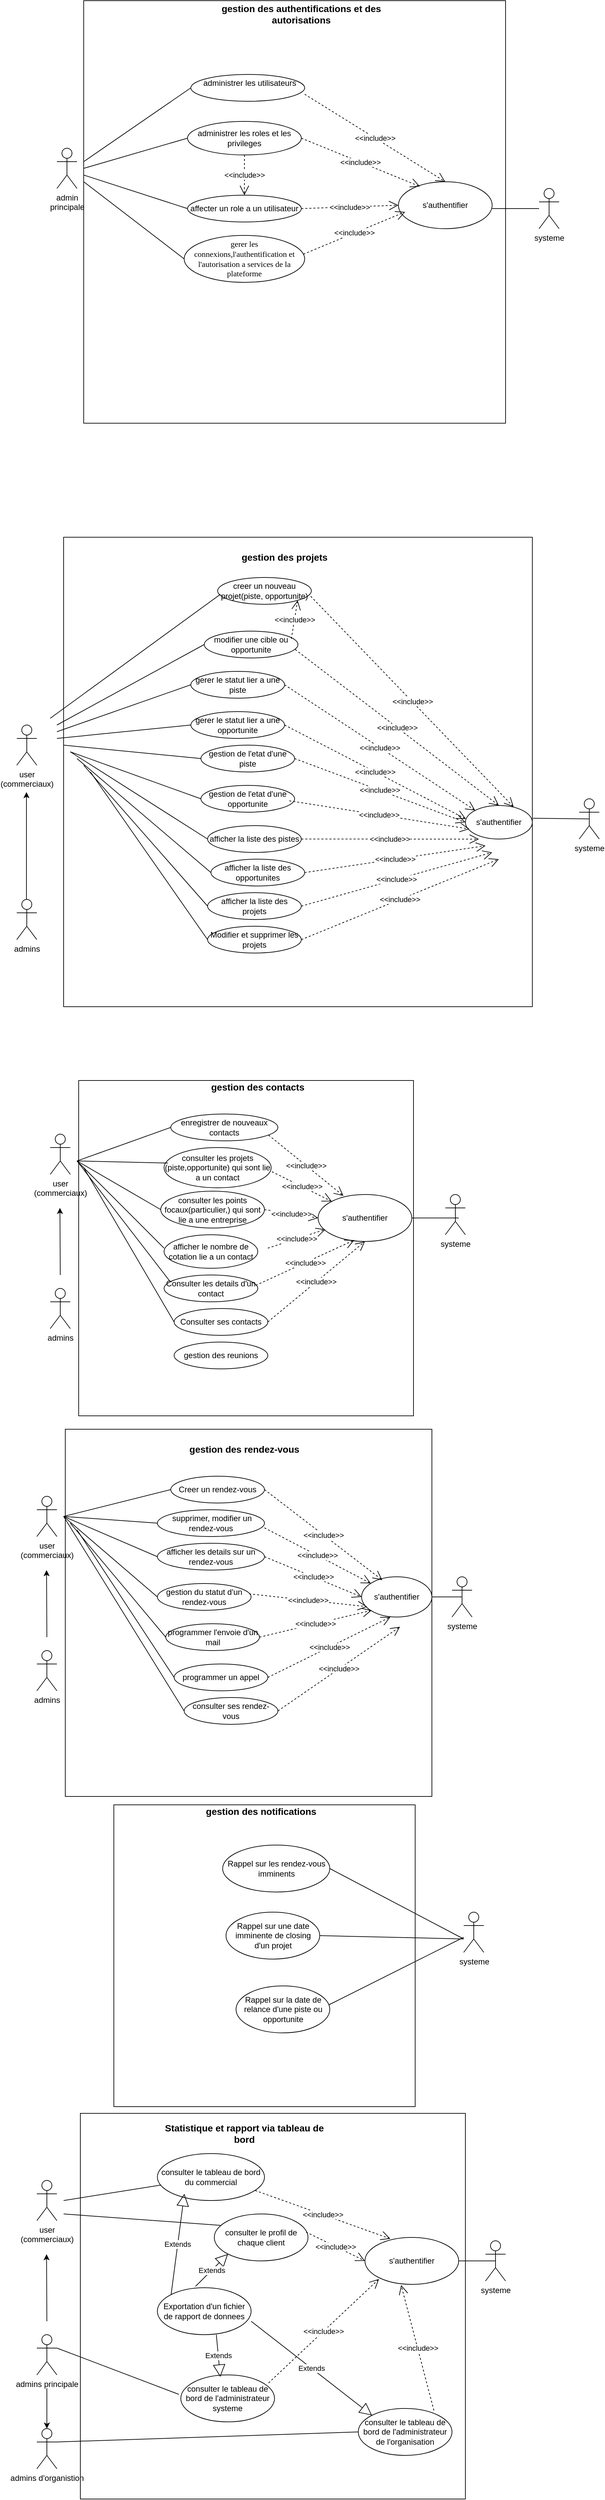 <mxfile version="24.0.5" type="github">
  <diagram name="Page-1" id="YedJf_uwcZubBDAMZVYi">
    <mxGraphModel dx="1050" dy="-534" grid="1" gridSize="10" guides="1" tooltips="1" connect="1" arrows="1" fold="1" page="1" pageScale="1" pageWidth="850" pageHeight="1100" math="0" shadow="0">
      <root>
        <mxCell id="0" />
        <mxCell id="1" parent="0" />
        <mxCell id="aS9QhIr4S9a6gYHnRsQU-71" value="systeme" style="shape=umlActor;verticalLabelPosition=bottom;verticalAlign=top;html=1;" parent="1" vertex="1">
          <mxGeometry x="820" y="1490" width="30" height="60" as="geometry" />
        </mxCell>
        <mxCell id="aS9QhIr4S9a6gYHnRsQU-136" value="" style="whiteSpace=wrap;html=1;aspect=fixed;" parent="1" vertex="1">
          <mxGeometry x="140" y="1210" width="630" height="630" as="geometry" />
        </mxCell>
        <mxCell id="aS9QhIr4S9a6gYHnRsQU-137" value="&lt;b&gt;&lt;font style=&quot;font-size: 14px;&quot;&gt;gestion des authentifications et des autorisations&lt;br&gt;&lt;/font&gt;&lt;/b&gt;" style="text;html=1;align=center;verticalAlign=middle;whiteSpace=wrap;rounded=0;" parent="1" vertex="1">
          <mxGeometry x="340" y="1210" width="250" height="40" as="geometry" />
        </mxCell>
        <mxCell id="aS9QhIr4S9a6gYHnRsQU-138" value="&lt;div&gt;admin &lt;br&gt;&lt;/div&gt;&lt;div&gt;principale&lt;br&gt;&lt;/div&gt;" style="shape=umlActor;verticalLabelPosition=bottom;verticalAlign=top;html=1;outlineConnect=0;" parent="1" vertex="1">
          <mxGeometry x="100" y="1430" width="30" height="60" as="geometry" />
        </mxCell>
        <mxCell id="aS9QhIr4S9a6gYHnRsQU-143" value="&lt;br&gt;&lt;br&gt;&lt;br&gt;&lt;br&gt;&lt;p style=&quot;margin-top:0cm;margin-right:0cm;margin-bottom:0cm;&lt;br/&gt;margin-left:36.0pt;text-align:justify;text-indent:-18.0pt;mso-list:l0 level1 lfo1;&lt;br/&gt;tab-stops:0cm&quot; class=&quot;MsoNormal&quot;&gt;&amp;nbsp;&amp;nbsp;&amp;nbsp;&amp;nbsp;&amp;nbsp;&amp;nbsp;&amp;nbsp;&amp;nbsp; administrer les utilisateurs&lt;br&gt;&lt;/p&gt;&lt;br&gt;&lt;br&gt;&lt;br&gt;&lt;br&gt;&lt;div&gt;&lt;br&gt;&lt;/div&gt;" style="ellipse;whiteSpace=wrap;html=1;" parent="1" vertex="1">
          <mxGeometry x="300" y="1320" width="170" height="40" as="geometry" />
        </mxCell>
        <mxCell id="aS9QhIr4S9a6gYHnRsQU-144" value="administrer les roles et les privileges" style="ellipse;whiteSpace=wrap;html=1;" parent="1" vertex="1">
          <mxGeometry x="295" y="1390" width="170" height="50" as="geometry" />
        </mxCell>
        <mxCell id="aS9QhIr4S9a6gYHnRsQU-145" value="affecter un role a un utilisateur" style="ellipse;whiteSpace=wrap;html=1;" parent="1" vertex="1">
          <mxGeometry x="295" y="1500" width="170" height="40" as="geometry" />
        </mxCell>
        <mxCell id="aS9QhIr4S9a6gYHnRsQU-146" value="&lt;font style=&quot;font-size: 12px;&quot;&gt;&lt;span style=&quot;line-height: 115%; font-family: &amp;quot;Times New Roman&amp;quot;, serif;&quot; lang=&quot;FR&quot;&gt;gerer les connexions,l&#39;authentification et l&#39;autorisation a services de la plateforme&lt;br&gt;&lt;/span&gt;&lt;/font&gt;" style="ellipse;whiteSpace=wrap;html=1;" parent="1" vertex="1">
          <mxGeometry x="290" y="1560" width="180" height="70" as="geometry" />
        </mxCell>
        <mxCell id="aS9QhIr4S9a6gYHnRsQU-147" value="s&#39;authentifier" style="ellipse;whiteSpace=wrap;html=1;" parent="1" vertex="1">
          <mxGeometry x="610" y="1480" width="140" height="70" as="geometry" />
        </mxCell>
        <mxCell id="aS9QhIr4S9a6gYHnRsQU-148" value="&amp;lt;&amp;lt;include&amp;gt;&amp;gt;" style="endArrow=open;endSize=12;dashed=1;html=1;rounded=0;entryX=0.5;entryY=0;entryDx=0;entryDy=0;" parent="1" target="aS9QhIr4S9a6gYHnRsQU-147" edge="1">
          <mxGeometry width="160" relative="1" as="geometry">
            <mxPoint x="470" y="1349.5" as="sourcePoint" />
            <mxPoint x="630" y="1349.5" as="targetPoint" />
          </mxGeometry>
        </mxCell>
        <mxCell id="aS9QhIr4S9a6gYHnRsQU-149" value="&amp;lt;&amp;lt;include&amp;gt;&amp;gt;" style="endArrow=open;endSize=12;dashed=1;html=1;rounded=0;entryX=0.229;entryY=0.1;entryDx=0;entryDy=0;exitX=1;exitY=0.5;exitDx=0;exitDy=0;entryPerimeter=0;" parent="1" source="aS9QhIr4S9a6gYHnRsQU-144" target="aS9QhIr4S9a6gYHnRsQU-147" edge="1">
          <mxGeometry width="160" relative="1" as="geometry">
            <mxPoint x="480" y="1359.5" as="sourcePoint" />
            <mxPoint x="690" y="1490" as="targetPoint" />
          </mxGeometry>
        </mxCell>
        <mxCell id="aS9QhIr4S9a6gYHnRsQU-150" value="&amp;lt;&amp;lt;include&amp;gt;&amp;gt;" style="endArrow=open;endSize=12;dashed=1;html=1;rounded=0;entryX=0;entryY=0.5;entryDx=0;entryDy=0;exitX=1;exitY=0.5;exitDx=0;exitDy=0;" parent="1" source="aS9QhIr4S9a6gYHnRsQU-145" target="aS9QhIr4S9a6gYHnRsQU-147" edge="1">
          <mxGeometry width="160" relative="1" as="geometry">
            <mxPoint x="475" y="1455" as="sourcePoint" />
            <mxPoint x="652" y="1497" as="targetPoint" />
          </mxGeometry>
        </mxCell>
        <mxCell id="aS9QhIr4S9a6gYHnRsQU-151" value="&amp;lt;&amp;lt;include&amp;gt;&amp;gt;" style="endArrow=open;endSize=12;dashed=1;html=1;rounded=0;entryX=0;entryY=0.5;entryDx=0;entryDy=0;exitX=0.989;exitY=0.4;exitDx=0;exitDy=0;exitPerimeter=0;" parent="1" source="aS9QhIr4S9a6gYHnRsQU-146" edge="1">
          <mxGeometry width="160" relative="1" as="geometry">
            <mxPoint x="480" y="1570" as="sourcePoint" />
            <mxPoint x="620" y="1525" as="targetPoint" />
          </mxGeometry>
        </mxCell>
        <mxCell id="aS9QhIr4S9a6gYHnRsQU-154" value="" style="endArrow=none;html=1;rounded=0;" parent="1" edge="1">
          <mxGeometry width="50" height="50" relative="1" as="geometry">
            <mxPoint x="750" y="1520" as="sourcePoint" />
            <mxPoint x="820" y="1520" as="targetPoint" />
          </mxGeometry>
        </mxCell>
        <mxCell id="aS9QhIr4S9a6gYHnRsQU-155" value="" style="endArrow=none;html=1;rounded=0;entryX=0;entryY=0.5;entryDx=0;entryDy=0;" parent="1" target="aS9QhIr4S9a6gYHnRsQU-143" edge="1">
          <mxGeometry width="50" height="50" relative="1" as="geometry">
            <mxPoint x="140" y="1450" as="sourcePoint" />
            <mxPoint x="300" y="1350" as="targetPoint" />
          </mxGeometry>
        </mxCell>
        <mxCell id="aS9QhIr4S9a6gYHnRsQU-156" value="" style="endArrow=none;html=1;rounded=0;entryX=0;entryY=0.5;entryDx=0;entryDy=0;" parent="1" target="aS9QhIr4S9a6gYHnRsQU-144" edge="1">
          <mxGeometry width="50" height="50" relative="1" as="geometry">
            <mxPoint x="140" y="1460" as="sourcePoint" />
            <mxPoint x="310" y="1360" as="targetPoint" />
          </mxGeometry>
        </mxCell>
        <mxCell id="aS9QhIr4S9a6gYHnRsQU-157" value="" style="endArrow=none;html=1;rounded=0;entryX=0;entryY=0.5;entryDx=0;entryDy=0;" parent="1" target="aS9QhIr4S9a6gYHnRsQU-146" edge="1">
          <mxGeometry width="50" height="50" relative="1" as="geometry">
            <mxPoint x="140" y="1480" as="sourcePoint" />
            <mxPoint x="305" y="1455" as="targetPoint" />
          </mxGeometry>
        </mxCell>
        <mxCell id="aS9QhIr4S9a6gYHnRsQU-158" value="" style="endArrow=none;html=1;rounded=0;entryX=0;entryY=0.5;entryDx=0;entryDy=0;" parent="1" target="aS9QhIr4S9a6gYHnRsQU-145" edge="1">
          <mxGeometry width="50" height="50" relative="1" as="geometry">
            <mxPoint x="140" y="1470" as="sourcePoint" />
            <mxPoint x="315" y="1465" as="targetPoint" />
          </mxGeometry>
        </mxCell>
        <mxCell id="aS9QhIr4S9a6gYHnRsQU-159" value="&amp;lt;&amp;lt;include&amp;gt;&amp;gt;" style="endArrow=open;endSize=12;dashed=1;html=1;rounded=0;entryX=0.5;entryY=0;entryDx=0;entryDy=0;exitX=0.5;exitY=1;exitDx=0;exitDy=0;" parent="1" source="aS9QhIr4S9a6gYHnRsQU-144" target="aS9QhIr4S9a6gYHnRsQU-145" edge="1">
          <mxGeometry width="160" relative="1" as="geometry">
            <mxPoint x="475" y="1570" as="sourcePoint" />
            <mxPoint x="620" y="1525" as="targetPoint" />
          </mxGeometry>
        </mxCell>
        <mxCell id="aS9QhIr4S9a6gYHnRsQU-160" value="" style="whiteSpace=wrap;html=1;aspect=fixed;" parent="1" vertex="1">
          <mxGeometry x="110" y="2010" width="700" height="700" as="geometry" />
        </mxCell>
        <mxCell id="aS9QhIr4S9a6gYHnRsQU-161" value="&lt;b&gt;&lt;font style=&quot;font-size: 14px;&quot;&gt;gestion des projets&lt;br&gt;&lt;/font&gt;&lt;/b&gt;" style="text;html=1;align=center;verticalAlign=middle;whiteSpace=wrap;rounded=0;" parent="1" vertex="1">
          <mxGeometry x="315" y="2020" width="250" height="40" as="geometry" />
        </mxCell>
        <mxCell id="aS9QhIr4S9a6gYHnRsQU-176" value="creer un nouveau projet(piste, opportunite) " style="ellipse;whiteSpace=wrap;html=1;" parent="1" vertex="1">
          <mxGeometry x="340" y="2070" width="140" height="40" as="geometry" />
        </mxCell>
        <mxCell id="aS9QhIr4S9a6gYHnRsQU-177" value="modifier une cible ou opportunite" style="ellipse;whiteSpace=wrap;html=1;" parent="1" vertex="1">
          <mxGeometry x="320" y="2150" width="140" height="40" as="geometry" />
        </mxCell>
        <mxCell id="aS9QhIr4S9a6gYHnRsQU-178" value="gerer le statut lier a une piste" style="ellipse;whiteSpace=wrap;html=1;" parent="1" vertex="1">
          <mxGeometry x="300" y="2210" width="140" height="40" as="geometry" />
        </mxCell>
        <mxCell id="aS9QhIr4S9a6gYHnRsQU-184" value="s&#39;authentifier" style="ellipse;whiteSpace=wrap;html=1;" parent="1" vertex="1">
          <mxGeometry x="710" y="2410" width="100" height="50" as="geometry" />
        </mxCell>
        <mxCell id="aS9QhIr4S9a6gYHnRsQU-190" value="&amp;lt;&amp;lt;include&amp;gt;&amp;gt;" style="endArrow=open;endSize=12;dashed=1;html=1;rounded=0;entryX=0.007;entryY=0.4;entryDx=0;entryDy=0;exitX=1;exitY=0.5;exitDx=0;exitDy=0;entryPerimeter=0;" parent="1" source="yL7kgjwQmhdQYdYeQuJn-1" target="aS9QhIr4S9a6gYHnRsQU-184" edge="1">
          <mxGeometry width="160" relative="1" as="geometry">
            <mxPoint x="460.98" y="2385.99" as="sourcePoint" />
            <mxPoint x="760" y="2495" as="targetPoint" />
          </mxGeometry>
        </mxCell>
        <mxCell id="aS9QhIr4S9a6gYHnRsQU-191" value="&amp;lt;&amp;lt;include&amp;gt;&amp;gt;" style="endArrow=open;endSize=12;dashed=1;html=1;rounded=0;entryX=0;entryY=0;entryDx=0;entryDy=0;exitX=1;exitY=0.5;exitDx=0;exitDy=0;" parent="1" source="aS9QhIr4S9a6gYHnRsQU-178" target="aS9QhIr4S9a6gYHnRsQU-184" edge="1">
          <mxGeometry width="160" relative="1" as="geometry">
            <mxPoint x="610" y="2580" as="sourcePoint" />
            <mxPoint x="770" y="2505" as="targetPoint" />
          </mxGeometry>
        </mxCell>
        <mxCell id="aS9QhIr4S9a6gYHnRsQU-192" value="&amp;lt;&amp;lt;include&amp;gt;&amp;gt;" style="endArrow=open;endSize=12;dashed=1;html=1;rounded=0;entryX=0.5;entryY=0;entryDx=0;entryDy=0;exitX=0.971;exitY=0.686;exitDx=0;exitDy=0;exitPerimeter=0;" parent="1" source="aS9QhIr4S9a6gYHnRsQU-177" target="aS9QhIr4S9a6gYHnRsQU-184" edge="1">
          <mxGeometry width="160" relative="1" as="geometry">
            <mxPoint x="620" y="2590" as="sourcePoint" />
            <mxPoint x="780" y="2515" as="targetPoint" />
          </mxGeometry>
        </mxCell>
        <mxCell id="aS9QhIr4S9a6gYHnRsQU-193" value="&amp;lt;&amp;lt;include&amp;gt;&amp;gt;" style="endArrow=open;endSize=12;dashed=1;html=1;rounded=0;entryX=0.721;entryY=0.043;entryDx=0;entryDy=0;exitX=0.993;exitY=0.7;exitDx=0;exitDy=0;exitPerimeter=0;entryPerimeter=0;" parent="1" source="aS9QhIr4S9a6gYHnRsQU-176" target="aS9QhIr4S9a6gYHnRsQU-184" edge="1">
          <mxGeometry width="160" relative="1" as="geometry">
            <mxPoint x="630" y="2600" as="sourcePoint" />
            <mxPoint x="790" y="2525" as="targetPoint" />
          </mxGeometry>
        </mxCell>
        <mxCell id="aS9QhIr4S9a6gYHnRsQU-195" value="systeme" style="shape=umlActor;verticalLabelPosition=bottom;verticalAlign=top;html=1;" parent="1" vertex="1">
          <mxGeometry x="880" y="2400" width="30" height="60" as="geometry" />
        </mxCell>
        <mxCell id="aS9QhIr4S9a6gYHnRsQU-196" value="" style="endArrow=none;html=1;rounded=0;entryX=0.5;entryY=0.5;entryDx=0;entryDy=0;entryPerimeter=0;exitX=1.01;exitY=0.38;exitDx=0;exitDy=0;exitPerimeter=0;" parent="1" source="aS9QhIr4S9a6gYHnRsQU-184" target="aS9QhIr4S9a6gYHnRsQU-195" edge="1">
          <mxGeometry width="50" height="50" relative="1" as="geometry">
            <mxPoint x="850" y="2450" as="sourcePoint" />
            <mxPoint x="900" y="2400" as="targetPoint" />
          </mxGeometry>
        </mxCell>
        <mxCell id="aS9QhIr4S9a6gYHnRsQU-201" value="&lt;div&gt;user&lt;/div&gt;&lt;div&gt;(commerciaux)&lt;/div&gt;" style="shape=umlActor;verticalLabelPosition=bottom;verticalAlign=top;html=1;outlineConnect=0;" parent="1" vertex="1">
          <mxGeometry x="40" y="2290" width="30" height="60" as="geometry" />
        </mxCell>
        <mxCell id="aS9QhIr4S9a6gYHnRsQU-202" value="&lt;div&gt;admins&lt;br&gt;&lt;/div&gt;" style="shape=umlActor;verticalLabelPosition=bottom;verticalAlign=top;html=1;outlineConnect=0;" parent="1" vertex="1">
          <mxGeometry x="40" y="2550" width="30" height="60" as="geometry" />
        </mxCell>
        <mxCell id="aS9QhIr4S9a6gYHnRsQU-203" value="" style="endArrow=classic;html=1;rounded=0;" parent="1" edge="1">
          <mxGeometry width="50" height="50" relative="1" as="geometry">
            <mxPoint x="54.5" y="2550" as="sourcePoint" />
            <mxPoint x="54.5" y="2390" as="targetPoint" />
          </mxGeometry>
        </mxCell>
        <mxCell id="aS9QhIr4S9a6gYHnRsQU-204" value="" style="endArrow=none;html=1;rounded=0;entryX=0.029;entryY=0.629;entryDx=0;entryDy=0;entryPerimeter=0;" parent="1" target="aS9QhIr4S9a6gYHnRsQU-176" edge="1">
          <mxGeometry width="50" height="50" relative="1" as="geometry">
            <mxPoint x="90" y="2280" as="sourcePoint" />
            <mxPoint x="140" y="2230" as="targetPoint" />
          </mxGeometry>
        </mxCell>
        <mxCell id="aS9QhIr4S9a6gYHnRsQU-205" value="" style="endArrow=none;html=1;rounded=0;entryX=0;entryY=0.5;entryDx=0;entryDy=0;" parent="1" target="aS9QhIr4S9a6gYHnRsQU-177" edge="1">
          <mxGeometry width="50" height="50" relative="1" as="geometry">
            <mxPoint x="100" y="2290" as="sourcePoint" />
            <mxPoint x="354" y="2134" as="targetPoint" />
          </mxGeometry>
        </mxCell>
        <mxCell id="aS9QhIr4S9a6gYHnRsQU-206" value="" style="endArrow=none;html=1;rounded=0;entryX=0;entryY=0.5;entryDx=0;entryDy=0;" parent="1" target="aS9QhIr4S9a6gYHnRsQU-178" edge="1">
          <mxGeometry width="50" height="50" relative="1" as="geometry">
            <mxPoint x="100" y="2300" as="sourcePoint" />
            <mxPoint x="330" y="2205" as="targetPoint" />
          </mxGeometry>
        </mxCell>
        <mxCell id="aS9QhIr4S9a6gYHnRsQU-207" value="" style="endArrow=none;html=1;rounded=0;entryX=0;entryY=0.5;entryDx=0;entryDy=0;" parent="1" target="yL7kgjwQmhdQYdYeQuJn-1" edge="1">
          <mxGeometry width="50" height="50" relative="1" as="geometry">
            <mxPoint x="100" y="2310" as="sourcePoint" />
            <mxPoint x="320" y="2375" as="targetPoint" />
          </mxGeometry>
        </mxCell>
        <mxCell id="aS9QhIr4S9a6gYHnRsQU-213" value="" style="whiteSpace=wrap;html=1;aspect=fixed;" parent="1" vertex="1">
          <mxGeometry x="132.5" y="2820" width="500" height="500" as="geometry" />
        </mxCell>
        <mxCell id="aS9QhIr4S9a6gYHnRsQU-214" value="enregistrer de nouveaux contacts" style="ellipse;whiteSpace=wrap;html=1;" parent="1" vertex="1">
          <mxGeometry x="270" y="2870" width="160" height="40" as="geometry" />
        </mxCell>
        <mxCell id="aS9QhIr4S9a6gYHnRsQU-215" value="consulter les projets (piste,opportunite) qui sont lie a un contact" style="ellipse;whiteSpace=wrap;html=1;" parent="1" vertex="1">
          <mxGeometry x="260" y="2920" width="160" height="60" as="geometry" />
        </mxCell>
        <mxCell id="aS9QhIr4S9a6gYHnRsQU-216" value="Consulter les details d&#39;un contact" style="ellipse;whiteSpace=wrap;html=1;" parent="1" vertex="1">
          <mxGeometry x="260" y="3110" width="140" height="40" as="geometry" />
        </mxCell>
        <mxCell id="aS9QhIr4S9a6gYHnRsQU-217" value="&lt;div&gt;user&lt;/div&gt;&lt;div&gt;(commerciaux)&lt;/div&gt;" style="shape=umlActor;verticalLabelPosition=bottom;verticalAlign=top;html=1;outlineConnect=0;" parent="1" vertex="1">
          <mxGeometry x="90" y="2900" width="30" height="60" as="geometry" />
        </mxCell>
        <mxCell id="aS9QhIr4S9a6gYHnRsQU-218" value="&lt;div&gt;admins&lt;br&gt;&lt;/div&gt;" style="shape=umlActor;verticalLabelPosition=bottom;verticalAlign=top;html=1;outlineConnect=0;" parent="1" vertex="1">
          <mxGeometry x="90" y="3130" width="30" height="60" as="geometry" />
        </mxCell>
        <mxCell id="aS9QhIr4S9a6gYHnRsQU-219" value="" style="endArrow=classic;html=1;rounded=0;" parent="1" edge="1">
          <mxGeometry width="50" height="50" relative="1" as="geometry">
            <mxPoint x="105" y="3110" as="sourcePoint" />
            <mxPoint x="104.5" y="3010" as="targetPoint" />
          </mxGeometry>
        </mxCell>
        <mxCell id="aS9QhIr4S9a6gYHnRsQU-220" value="" style="endArrow=none;html=1;rounded=0;entryX=0;entryY=0.5;entryDx=0;entryDy=0;" parent="1" target="aS9QhIr4S9a6gYHnRsQU-214" edge="1">
          <mxGeometry width="50" height="50" relative="1" as="geometry">
            <mxPoint x="130" y="2940" as="sourcePoint" />
            <mxPoint x="180" y="2880" as="targetPoint" />
          </mxGeometry>
        </mxCell>
        <mxCell id="aS9QhIr4S9a6gYHnRsQU-221" value="" style="endArrow=none;html=1;rounded=0;entryX=0.036;entryY=0.386;entryDx=0;entryDy=0;entryPerimeter=0;" parent="1" target="aS9QhIr4S9a6gYHnRsQU-215" edge="1">
          <mxGeometry width="50" height="50" relative="1" as="geometry">
            <mxPoint x="130" y="2940" as="sourcePoint" />
            <mxPoint x="283" y="2924" as="targetPoint" />
          </mxGeometry>
        </mxCell>
        <mxCell id="aS9QhIr4S9a6gYHnRsQU-222" value="" style="endArrow=none;html=1;rounded=0;entryX=0.064;entryY=0.243;entryDx=0;entryDy=0;entryPerimeter=0;" parent="1" target="aS9QhIr4S9a6gYHnRsQU-216" edge="1">
          <mxGeometry width="50" height="50" relative="1" as="geometry">
            <mxPoint x="130" y="2940" as="sourcePoint" />
            <mxPoint x="295" y="3027" as="targetPoint" />
          </mxGeometry>
        </mxCell>
        <mxCell id="aS9QhIr4S9a6gYHnRsQU-223" value="s&#39;authentifier" style="ellipse;whiteSpace=wrap;html=1;" parent="1" vertex="1">
          <mxGeometry x="490" y="2990" width="140" height="70" as="geometry" />
        </mxCell>
        <mxCell id="aS9QhIr4S9a6gYHnRsQU-224" value="systeme" style="shape=umlActor;verticalLabelPosition=bottom;verticalAlign=top;html=1;" parent="1" vertex="1">
          <mxGeometry x="680" y="2990" width="30" height="60" as="geometry" />
        </mxCell>
        <mxCell id="aS9QhIr4S9a6gYHnRsQU-225" value="&amp;lt;&amp;lt;include&amp;gt;&amp;gt;" style="endArrow=open;endSize=12;dashed=1;html=1;rounded=0;exitX=0.913;exitY=0.786;exitDx=0;exitDy=0;exitPerimeter=0;entryX=0.271;entryY=0.029;entryDx=0;entryDy=0;entryPerimeter=0;" parent="1" source="aS9QhIr4S9a6gYHnRsQU-214" target="aS9QhIr4S9a6gYHnRsQU-223" edge="1">
          <mxGeometry width="160" relative="1" as="geometry">
            <mxPoint x="370" y="3000" as="sourcePoint" />
            <mxPoint x="520" y="2990" as="targetPoint" />
          </mxGeometry>
        </mxCell>
        <mxCell id="aS9QhIr4S9a6gYHnRsQU-226" value="&amp;lt;&amp;lt;include&amp;gt;&amp;gt;" style="endArrow=open;endSize=12;dashed=1;html=1;rounded=0;exitX=1.007;exitY=0.6;exitDx=0;exitDy=0;exitPerimeter=0;" parent="1" source="aS9QhIr4S9a6gYHnRsQU-215" target="aS9QhIr4S9a6gYHnRsQU-223" edge="1">
          <mxGeometry width="160" relative="1" as="geometry">
            <mxPoint x="426" y="2935" as="sourcePoint" />
            <mxPoint x="530" y="3000" as="targetPoint" />
          </mxGeometry>
        </mxCell>
        <mxCell id="aS9QhIr4S9a6gYHnRsQU-227" value="&amp;lt;&amp;lt;include&amp;gt;&amp;gt;" style="endArrow=open;endSize=12;dashed=1;html=1;rounded=0;exitX=0.979;exitY=0.386;exitDx=0;exitDy=0;exitPerimeter=0;entryX=0.386;entryY=0.971;entryDx=0;entryDy=0;entryPerimeter=0;" parent="1" source="aS9QhIr4S9a6gYHnRsQU-216" target="aS9QhIr4S9a6gYHnRsQU-223" edge="1">
          <mxGeometry width="160" relative="1" as="geometry">
            <mxPoint x="411" y="3022" as="sourcePoint" />
            <mxPoint x="475" y="3035" as="targetPoint" />
          </mxGeometry>
        </mxCell>
        <mxCell id="aS9QhIr4S9a6gYHnRsQU-228" value="" style="endArrow=none;html=1;rounded=0;exitX=1;exitY=0.5;exitDx=0;exitDy=0;" parent="1" source="aS9QhIr4S9a6gYHnRsQU-223" edge="1">
          <mxGeometry width="50" height="50" relative="1" as="geometry">
            <mxPoint x="630" y="3030" as="sourcePoint" />
            <mxPoint x="700" y="3025" as="targetPoint" />
          </mxGeometry>
        </mxCell>
        <mxCell id="aS9QhIr4S9a6gYHnRsQU-230" value="" style="whiteSpace=wrap;html=1;aspect=fixed;" parent="1" vertex="1">
          <mxGeometry x="185" y="3900" width="450" height="450" as="geometry" />
        </mxCell>
        <mxCell id="aS9QhIr4S9a6gYHnRsQU-231" value="Rappel sur les rendez-vous imminents" style="ellipse;whiteSpace=wrap;html=1;" parent="1" vertex="1">
          <mxGeometry x="347.5" y="3960" width="160" height="70" as="geometry" />
        </mxCell>
        <mxCell id="aS9QhIr4S9a6gYHnRsQU-232" value="Rappel sur une date imminente de closing d&#39;un projet" style="ellipse;whiteSpace=wrap;html=1;" parent="1" vertex="1">
          <mxGeometry x="352.5" y="4060" width="140" height="70" as="geometry" />
        </mxCell>
        <mxCell id="aS9QhIr4S9a6gYHnRsQU-233" value="Rappel sur la date de relance d&#39;une piste ou opportunite" style="ellipse;whiteSpace=wrap;html=1;" parent="1" vertex="1">
          <mxGeometry x="367.5" y="4170" width="140" height="70" as="geometry" />
        </mxCell>
        <mxCell id="aS9QhIr4S9a6gYHnRsQU-241" value="systeme" style="shape=umlActor;verticalLabelPosition=bottom;verticalAlign=top;html=1;" parent="1" vertex="1">
          <mxGeometry x="707.5" y="4060" width="30" height="60" as="geometry" />
        </mxCell>
        <mxCell id="aS9QhIr4S9a6gYHnRsQU-246" value="&lt;b&gt;&lt;font style=&quot;font-size: 14px;&quot;&gt;gestion des contacts&lt;br&gt;&lt;/font&gt;&lt;/b&gt;" style="text;html=1;align=center;verticalAlign=middle;whiteSpace=wrap;rounded=0;" parent="1" vertex="1">
          <mxGeometry x="275" y="2810" width="250" height="40" as="geometry" />
        </mxCell>
        <mxCell id="aS9QhIr4S9a6gYHnRsQU-247" value="&lt;b&gt;&lt;font style=&quot;font-size: 14px;&quot;&gt;gestion des notifications&lt;br&gt;&lt;/font&gt;&lt;/b&gt;" style="text;html=1;align=center;verticalAlign=middle;whiteSpace=wrap;rounded=0;" parent="1" vertex="1">
          <mxGeometry x="280" y="3890" width="250" height="40" as="geometry" />
        </mxCell>
        <mxCell id="aS9QhIr4S9a6gYHnRsQU-248" value="" style="endArrow=none;html=1;rounded=0;exitX=1;exitY=0.5;exitDx=0;exitDy=0;" parent="1" source="aS9QhIr4S9a6gYHnRsQU-231" edge="1">
          <mxGeometry width="50" height="50" relative="1" as="geometry">
            <mxPoint x="567.5" y="4020" as="sourcePoint" />
            <mxPoint x="707.5" y="4100" as="targetPoint" />
          </mxGeometry>
        </mxCell>
        <mxCell id="aS9QhIr4S9a6gYHnRsQU-250" value="" style="endArrow=none;html=1;rounded=0;exitX=1;exitY=0.5;exitDx=0;exitDy=0;" parent="1" source="aS9QhIr4S9a6gYHnRsQU-232" edge="1">
          <mxGeometry width="50" height="50" relative="1" as="geometry">
            <mxPoint x="517.5" y="4005" as="sourcePoint" />
            <mxPoint x="707.5" y="4100" as="targetPoint" />
          </mxGeometry>
        </mxCell>
        <mxCell id="aS9QhIr4S9a6gYHnRsQU-251" value="" style="endArrow=none;html=1;rounded=0;exitX=0.993;exitY=0.4;exitDx=0;exitDy=0;exitPerimeter=0;" parent="1" source="aS9QhIr4S9a6gYHnRsQU-233" target="aS9QhIr4S9a6gYHnRsQU-241" edge="1">
          <mxGeometry width="50" height="50" relative="1" as="geometry">
            <mxPoint x="502.5" y="4105" as="sourcePoint" />
            <mxPoint x="697.5" y="4110" as="targetPoint" />
          </mxGeometry>
        </mxCell>
        <mxCell id="aS9QhIr4S9a6gYHnRsQU-285" value="" style="whiteSpace=wrap;html=1;aspect=fixed;" parent="1" vertex="1">
          <mxGeometry x="135" y="4360" width="575" height="575" as="geometry" />
        </mxCell>
        <mxCell id="aS9QhIr4S9a6gYHnRsQU-286" value="consulter le tableau de bord du commercial" style="ellipse;whiteSpace=wrap;html=1;" parent="1" vertex="1">
          <mxGeometry x="250" y="4420" width="160" height="70" as="geometry" />
        </mxCell>
        <mxCell id="aS9QhIr4S9a6gYHnRsQU-287" value="consulter le profil de chaque client" style="ellipse;whiteSpace=wrap;html=1;" parent="1" vertex="1">
          <mxGeometry x="335" y="4510" width="140" height="70" as="geometry" />
        </mxCell>
        <mxCell id="aS9QhIr4S9a6gYHnRsQU-288" value="&lt;div&gt;user&lt;/div&gt;&lt;div&gt;(commerciaux)&lt;/div&gt;" style="shape=umlActor;verticalLabelPosition=bottom;verticalAlign=top;html=1;outlineConnect=0;" parent="1" vertex="1">
          <mxGeometry x="70" y="4460" width="30" height="60" as="geometry" />
        </mxCell>
        <mxCell id="aS9QhIr4S9a6gYHnRsQU-289" value="&lt;div&gt;admins principale&lt;br&gt;&lt;/div&gt;" style="shape=umlActor;verticalLabelPosition=bottom;verticalAlign=top;html=1;outlineConnect=0;" parent="1" vertex="1">
          <mxGeometry x="70" y="4690" width="30" height="60" as="geometry" />
        </mxCell>
        <mxCell id="aS9QhIr4S9a6gYHnRsQU-290" value="" style="endArrow=classic;html=1;rounded=0;" parent="1" edge="1">
          <mxGeometry width="50" height="50" relative="1" as="geometry">
            <mxPoint x="85" y="4670" as="sourcePoint" />
            <mxPoint x="84.5" y="4570" as="targetPoint" />
          </mxGeometry>
        </mxCell>
        <mxCell id="aS9QhIr4S9a6gYHnRsQU-291" value="" style="endArrow=none;html=1;rounded=0;" parent="1" target="aS9QhIr4S9a6gYHnRsQU-286" edge="1">
          <mxGeometry width="50" height="50" relative="1" as="geometry">
            <mxPoint x="110" y="4490" as="sourcePoint" />
            <mxPoint x="160" y="4440" as="targetPoint" />
          </mxGeometry>
        </mxCell>
        <mxCell id="aS9QhIr4S9a6gYHnRsQU-292" value="" style="endArrow=none;html=1;rounded=0;entryX=0.064;entryY=0.243;entryDx=0;entryDy=0;entryPerimeter=0;" parent="1" target="aS9QhIr4S9a6gYHnRsQU-287" edge="1">
          <mxGeometry width="50" height="50" relative="1" as="geometry">
            <mxPoint x="110" y="4510" as="sourcePoint" />
            <mxPoint x="275" y="4587" as="targetPoint" />
          </mxGeometry>
        </mxCell>
        <mxCell id="aS9QhIr4S9a6gYHnRsQU-293" value="s&#39;authentifier" style="ellipse;whiteSpace=wrap;html=1;" parent="1" vertex="1">
          <mxGeometry x="560" y="4545" width="140" height="70" as="geometry" />
        </mxCell>
        <mxCell id="aS9QhIr4S9a6gYHnRsQU-294" value="systeme" style="shape=umlActor;verticalLabelPosition=bottom;verticalAlign=top;html=1;" parent="1" vertex="1">
          <mxGeometry x="740" y="4550" width="30" height="60" as="geometry" />
        </mxCell>
        <mxCell id="aS9QhIr4S9a6gYHnRsQU-295" value="&amp;lt;&amp;lt;include&amp;gt;&amp;gt;" style="endArrow=open;endSize=12;dashed=1;html=1;rounded=0;exitX=0.913;exitY=0.786;exitDx=0;exitDy=0;exitPerimeter=0;entryX=0.271;entryY=0.029;entryDx=0;entryDy=0;entryPerimeter=0;" parent="1" source="aS9QhIr4S9a6gYHnRsQU-286" target="aS9QhIr4S9a6gYHnRsQU-293" edge="1">
          <mxGeometry width="160" relative="1" as="geometry">
            <mxPoint x="350" y="4560" as="sourcePoint" />
            <mxPoint x="500" y="4550" as="targetPoint" />
          </mxGeometry>
        </mxCell>
        <mxCell id="aS9QhIr4S9a6gYHnRsQU-296" value="&amp;lt;&amp;lt;include&amp;gt;&amp;gt;" style="endArrow=open;endSize=12;dashed=1;html=1;rounded=0;exitX=0.979;exitY=0.386;exitDx=0;exitDy=0;exitPerimeter=0;entryX=0;entryY=0.5;entryDx=0;entryDy=0;" parent="1" source="aS9QhIr4S9a6gYHnRsQU-287" target="aS9QhIr4S9a6gYHnRsQU-293" edge="1">
          <mxGeometry width="160" relative="1" as="geometry">
            <mxPoint x="391" y="4582" as="sourcePoint" />
            <mxPoint x="455" y="4595" as="targetPoint" />
          </mxGeometry>
        </mxCell>
        <mxCell id="aS9QhIr4S9a6gYHnRsQU-297" value="" style="endArrow=none;html=1;rounded=0;exitX=1;exitY=0.5;exitDx=0;exitDy=0;entryX=0.5;entryY=0.5;entryDx=0;entryDy=0;entryPerimeter=0;" parent="1" source="aS9QhIr4S9a6gYHnRsQU-293" target="aS9QhIr4S9a6gYHnRsQU-294" edge="1">
          <mxGeometry width="50" height="50" relative="1" as="geometry">
            <mxPoint x="610" y="4590" as="sourcePoint" />
            <mxPoint x="680" y="4585" as="targetPoint" />
          </mxGeometry>
        </mxCell>
        <mxCell id="aS9QhIr4S9a6gYHnRsQU-298" value="&lt;b&gt;&lt;font style=&quot;font-size: 14px;&quot;&gt;Statistique et rapport via tableau de bord&lt;br&gt;&lt;/font&gt;&lt;/b&gt;" style="text;html=1;align=center;verticalAlign=middle;whiteSpace=wrap;rounded=0;" parent="1" vertex="1">
          <mxGeometry x="255" y="4370" width="250" height="40" as="geometry" />
        </mxCell>
        <mxCell id="aS9QhIr4S9a6gYHnRsQU-303" value="consulter le tableau de bord de l&#39;administrateur de l&#39;organisation" style="ellipse;whiteSpace=wrap;html=1;" parent="1" vertex="1">
          <mxGeometry x="550" y="4800" width="140" height="70" as="geometry" />
        </mxCell>
        <mxCell id="aS9QhIr4S9a6gYHnRsQU-304" value="consulter le tableau de bord de l&#39;administrateur systeme" style="ellipse;whiteSpace=wrap;html=1;" parent="1" vertex="1">
          <mxGeometry x="285" y="4750" width="140" height="70" as="geometry" />
        </mxCell>
        <mxCell id="aS9QhIr4S9a6gYHnRsQU-305" value="&lt;div&gt;admins d&#39;organistion &lt;br&gt;&lt;/div&gt;" style="shape=umlActor;verticalLabelPosition=bottom;verticalAlign=top;html=1;outlineConnect=0;" parent="1" vertex="1">
          <mxGeometry x="70" y="4830" width="30" height="60" as="geometry" />
        </mxCell>
        <mxCell id="aS9QhIr4S9a6gYHnRsQU-306" value="" style="endArrow=classic;html=1;rounded=0;entryX=0.5;entryY=0;entryDx=0;entryDy=0;entryPerimeter=0;" parent="1" target="aS9QhIr4S9a6gYHnRsQU-305" edge="1">
          <mxGeometry width="50" height="50" relative="1" as="geometry">
            <mxPoint x="85" y="4770" as="sourcePoint" />
            <mxPoint x="94.5" y="4580" as="targetPoint" />
          </mxGeometry>
        </mxCell>
        <mxCell id="aS9QhIr4S9a6gYHnRsQU-307" value="" style="endArrow=none;html=1;rounded=0;exitX=1;exitY=0.333;exitDx=0;exitDy=0;exitPerimeter=0;entryX=-0.021;entryY=0.414;entryDx=0;entryDy=0;entryPerimeter=0;" parent="1" source="aS9QhIr4S9a6gYHnRsQU-289" target="aS9QhIr4S9a6gYHnRsQU-304" edge="1">
          <mxGeometry width="50" height="50" relative="1" as="geometry">
            <mxPoint x="400" y="4690" as="sourcePoint" />
            <mxPoint x="450" y="4640" as="targetPoint" />
          </mxGeometry>
        </mxCell>
        <mxCell id="aS9QhIr4S9a6gYHnRsQU-308" value="" style="endArrow=none;html=1;rounded=0;exitX=1;exitY=0.333;exitDx=0;exitDy=0;exitPerimeter=0;entryX=0;entryY=0.5;entryDx=0;entryDy=0;" parent="1" source="aS9QhIr4S9a6gYHnRsQU-305" target="aS9QhIr4S9a6gYHnRsQU-303" edge="1">
          <mxGeometry width="50" height="50" relative="1" as="geometry">
            <mxPoint x="110" y="4720" as="sourcePoint" />
            <mxPoint x="377" y="4669" as="targetPoint" />
          </mxGeometry>
        </mxCell>
        <mxCell id="aS9QhIr4S9a6gYHnRsQU-309" value="&amp;lt;&amp;lt;include&amp;gt;&amp;gt;" style="endArrow=open;endSize=12;dashed=1;html=1;rounded=0;exitX=0.936;exitY=0.171;exitDx=0;exitDy=0;exitPerimeter=0;entryX=0.079;entryY=0.743;entryDx=0;entryDy=0;entryPerimeter=0;" parent="1" source="aS9QhIr4S9a6gYHnRsQU-304" edge="1">
          <mxGeometry width="160" relative="1" as="geometry">
            <mxPoint x="397" y="4557" as="sourcePoint" />
            <mxPoint x="581" y="4607" as="targetPoint" />
          </mxGeometry>
        </mxCell>
        <mxCell id="aS9QhIr4S9a6gYHnRsQU-310" value="&amp;lt;&amp;lt;include&amp;gt;&amp;gt;" style="endArrow=open;endSize=12;dashed=1;html=1;rounded=0;exitX=0.807;exitY=0.043;exitDx=0;exitDy=0;exitPerimeter=0;entryX=0.386;entryY=1.014;entryDx=0;entryDy=0;entryPerimeter=0;" parent="1" source="aS9QhIr4S9a6gYHnRsQU-303" target="aS9QhIr4S9a6gYHnRsQU-293" edge="1">
          <mxGeometry width="160" relative="1" as="geometry">
            <mxPoint x="566" y="4732" as="sourcePoint" />
            <mxPoint x="591" y="4617" as="targetPoint" />
          </mxGeometry>
        </mxCell>
        <mxCell id="aS9QhIr4S9a6gYHnRsQU-311" value="Exportation d&#39;un fichier de rapport de donnees" style="ellipse;whiteSpace=wrap;html=1;" parent="1" vertex="1">
          <mxGeometry x="250" y="4620" width="140" height="70" as="geometry" />
        </mxCell>
        <mxCell id="aS9QhIr4S9a6gYHnRsQU-312" value="Extends" style="endArrow=block;endSize=16;endFill=0;html=1;rounded=0;exitX=0.629;exitY=1;exitDx=0;exitDy=0;exitPerimeter=0;entryX=0.421;entryY=0.043;entryDx=0;entryDy=0;entryPerimeter=0;" parent="1" source="aS9QhIr4S9a6gYHnRsQU-311" target="aS9QhIr4S9a6gYHnRsQU-304" edge="1">
          <mxGeometry width="160" relative="1" as="geometry">
            <mxPoint x="350" y="4670" as="sourcePoint" />
            <mxPoint x="510" y="4670" as="targetPoint" />
          </mxGeometry>
        </mxCell>
        <mxCell id="aS9QhIr4S9a6gYHnRsQU-313" value="Extends" style="endArrow=block;endSize=16;endFill=0;html=1;rounded=0;exitX=1;exitY=0.714;exitDx=0;exitDy=0;exitPerimeter=0;entryX=0;entryY=0;entryDx=0;entryDy=0;" parent="1" source="aS9QhIr4S9a6gYHnRsQU-311" target="aS9QhIr4S9a6gYHnRsQU-303" edge="1">
          <mxGeometry width="160" relative="1" as="geometry">
            <mxPoint x="401" y="4674" as="sourcePoint" />
            <mxPoint x="440" y="4750" as="targetPoint" />
          </mxGeometry>
        </mxCell>
        <mxCell id="aS9QhIr4S9a6gYHnRsQU-314" value="Extends" style="endArrow=block;endSize=16;endFill=0;html=1;rounded=0;exitX=0.407;exitY=-0.029;exitDx=0;exitDy=0;exitPerimeter=0;entryX=0;entryY=1;entryDx=0;entryDy=0;" parent="1" source="aS9QhIr4S9a6gYHnRsQU-311" target="aS9QhIr4S9a6gYHnRsQU-287" edge="1">
          <mxGeometry width="160" relative="1" as="geometry">
            <mxPoint x="402" y="4658" as="sourcePoint" />
            <mxPoint x="645" y="4770" as="targetPoint" />
          </mxGeometry>
        </mxCell>
        <mxCell id="aS9QhIr4S9a6gYHnRsQU-315" value="Extends" style="endArrow=block;endSize=16;endFill=0;html=1;rounded=0;exitX=0;exitY=0;exitDx=0;exitDy=0;entryX=0.252;entryY=0.857;entryDx=0;entryDy=0;entryPerimeter=0;" parent="1" source="aS9QhIr4S9a6gYHnRsQU-311" target="aS9QhIr4S9a6gYHnRsQU-286" edge="1">
          <mxGeometry width="160" relative="1" as="geometry">
            <mxPoint x="317" y="4628" as="sourcePoint" />
            <mxPoint x="432" y="4608" as="targetPoint" />
          </mxGeometry>
        </mxCell>
        <mxCell id="aS9QhIr4S9a6gYHnRsQU-316" value="&amp;lt;&amp;lt;include&amp;gt;&amp;gt;" style="endArrow=open;endSize=12;dashed=1;html=1;rounded=0;entryX=1;entryY=1;entryDx=0;entryDy=0;exitX=0.929;exitY=0.286;exitDx=0;exitDy=0;exitPerimeter=0;" parent="1" source="aS9QhIr4S9a6gYHnRsQU-177" target="aS9QhIr4S9a6gYHnRsQU-176" edge="1">
          <mxGeometry width="160" relative="1" as="geometry">
            <mxPoint x="489" y="2129" as="sourcePoint" />
            <mxPoint x="821" y="2423" as="targetPoint" />
          </mxGeometry>
        </mxCell>
        <mxCell id="yL7kgjwQmhdQYdYeQuJn-1" value="gerer le statut lier a une opportunite" style="ellipse;whiteSpace=wrap;html=1;" parent="1" vertex="1">
          <mxGeometry x="300" y="2270" width="140" height="40" as="geometry" />
        </mxCell>
        <mxCell id="yL7kgjwQmhdQYdYeQuJn-3" value="gestion de l&#39;etat d&#39;une piste" style="ellipse;whiteSpace=wrap;html=1;" parent="1" vertex="1">
          <mxGeometry x="315" y="2320" width="140" height="40" as="geometry" />
        </mxCell>
        <mxCell id="yL7kgjwQmhdQYdYeQuJn-5" value="gestion de l&#39;etat d&#39;une opportunite" style="ellipse;whiteSpace=wrap;html=1;" parent="1" vertex="1">
          <mxGeometry x="315" y="2380" width="140" height="40" as="geometry" />
        </mxCell>
        <mxCell id="yL7kgjwQmhdQYdYeQuJn-6" value="" style="endArrow=none;html=1;rounded=0;entryX=0;entryY=0.5;entryDx=0;entryDy=0;" parent="1" target="yL7kgjwQmhdQYdYeQuJn-3" edge="1">
          <mxGeometry width="50" height="50" relative="1" as="geometry">
            <mxPoint x="110" y="2320" as="sourcePoint" />
            <mxPoint x="310" y="2300" as="targetPoint" />
          </mxGeometry>
        </mxCell>
        <mxCell id="yL7kgjwQmhdQYdYeQuJn-7" value="" style="endArrow=none;html=1;rounded=0;entryX=0;entryY=0.5;entryDx=0;entryDy=0;" parent="1" target="yL7kgjwQmhdQYdYeQuJn-5" edge="1">
          <mxGeometry width="50" height="50" relative="1" as="geometry">
            <mxPoint x="120" y="2330" as="sourcePoint" />
            <mxPoint x="320" y="2310" as="targetPoint" />
          </mxGeometry>
        </mxCell>
        <mxCell id="yL7kgjwQmhdQYdYeQuJn-8" value="&amp;lt;&amp;lt;include&amp;gt;&amp;gt;" style="endArrow=open;endSize=12;dashed=1;html=1;rounded=0;entryX=0;entryY=0.5;entryDx=0;entryDy=0;exitX=1;exitY=0.5;exitDx=0;exitDy=0;" parent="1" source="yL7kgjwQmhdQYdYeQuJn-3" target="aS9QhIr4S9a6gYHnRsQU-184" edge="1">
          <mxGeometry width="160" relative="1" as="geometry">
            <mxPoint x="450" y="2300" as="sourcePoint" />
            <mxPoint x="721" y="2448" as="targetPoint" />
          </mxGeometry>
        </mxCell>
        <mxCell id="yL7kgjwQmhdQYdYeQuJn-9" value="&amp;lt;&amp;lt;include&amp;gt;&amp;gt;" style="endArrow=open;endSize=12;dashed=1;html=1;rounded=0;entryX=0.886;entryY=0.643;entryDx=0;entryDy=0;exitX=1;exitY=0.5;exitDx=0;exitDy=0;entryPerimeter=0;" parent="1" source="yL7kgjwQmhdQYdYeQuJn-47" target="aS9QhIr4S9a6gYHnRsQU-160" edge="1">
          <mxGeometry width="160" relative="1" as="geometry">
            <mxPoint x="460" y="2310" as="sourcePoint" />
            <mxPoint x="731" y="2458" as="targetPoint" />
          </mxGeometry>
        </mxCell>
        <mxCell id="yL7kgjwQmhdQYdYeQuJn-10" value="consulter les points focaux(particulier,) qui sont lie a une entreprise" style="ellipse;whiteSpace=wrap;html=1;" parent="1" vertex="1">
          <mxGeometry x="255" y="2985" width="155" height="55" as="geometry" />
        </mxCell>
        <mxCell id="yL7kgjwQmhdQYdYeQuJn-11" value="" style="endArrow=none;html=1;rounded=0;entryX=0;entryY=0.5;entryDx=0;entryDy=0;" parent="1" target="yL7kgjwQmhdQYdYeQuJn-10" edge="1">
          <mxGeometry width="50" height="50" relative="1" as="geometry">
            <mxPoint x="130" y="2940" as="sourcePoint" />
            <mxPoint x="275" y="2953" as="targetPoint" />
          </mxGeometry>
        </mxCell>
        <mxCell id="yL7kgjwQmhdQYdYeQuJn-12" value="&amp;lt;&amp;lt;include&amp;gt;&amp;gt;" style="endArrow=open;endSize=12;dashed=1;html=1;rounded=0;exitX=1;exitY=0.5;exitDx=0;exitDy=0;entryX=0;entryY=0.5;entryDx=0;entryDy=0;" parent="1" source="yL7kgjwQmhdQYdYeQuJn-10" edge="1" target="aS9QhIr4S9a6gYHnRsQU-223">
          <mxGeometry width="160" relative="1" as="geometry">
            <mxPoint x="411" y="2966" as="sourcePoint" />
            <mxPoint x="500" y="3035" as="targetPoint" />
          </mxGeometry>
        </mxCell>
        <mxCell id="yL7kgjwQmhdQYdYeQuJn-14" value="&amp;lt;&amp;lt;include&amp;gt;&amp;gt;" style="endArrow=open;endSize=12;dashed=1;html=1;rounded=0;exitX=1;exitY=0.5;exitDx=0;exitDy=0;entryX=0.079;entryY=0.743;entryDx=0;entryDy=0;entryPerimeter=0;" parent="1" edge="1" target="aS9QhIr4S9a6gYHnRsQU-223">
          <mxGeometry width="160" relative="1" as="geometry">
            <mxPoint x="415" y="3070" as="sourcePoint" />
            <mxPoint x="510" y="3045" as="targetPoint" />
          </mxGeometry>
        </mxCell>
        <mxCell id="yL7kgjwQmhdQYdYeQuJn-15" value="" style="endArrow=none;html=1;rounded=0;entryX=0;entryY=0.5;entryDx=0;entryDy=0;" parent="1" edge="1">
          <mxGeometry width="50" height="50" relative="1" as="geometry">
            <mxPoint x="130" y="2940" as="sourcePoint" />
            <mxPoint x="260" y="3070" as="targetPoint" />
          </mxGeometry>
        </mxCell>
        <mxCell id="yL7kgjwQmhdQYdYeQuJn-27" value="" style="whiteSpace=wrap;html=1;aspect=fixed;" parent="1" vertex="1">
          <mxGeometry x="112.5" y="3340" width="547.5" height="547.5" as="geometry" />
        </mxCell>
        <mxCell id="yL7kgjwQmhdQYdYeQuJn-28" value="&amp;nbsp;supprimer, modifier un rendez-vous" style="ellipse;whiteSpace=wrap;html=1;" parent="1" vertex="1">
          <mxGeometry x="250" y="3460" width="160" height="40" as="geometry" />
        </mxCell>
        <mxCell id="yL7kgjwQmhdQYdYeQuJn-29" value="gestion du statut d&#39;un rendez-vous" style="ellipse;whiteSpace=wrap;html=1;" parent="1" vertex="1">
          <mxGeometry x="250" y="3570" width="140" height="40" as="geometry" />
        </mxCell>
        <mxCell id="yL7kgjwQmhdQYdYeQuJn-30" value="&lt;div&gt;user&lt;/div&gt;&lt;div&gt;(commerciaux)&lt;/div&gt;" style="shape=umlActor;verticalLabelPosition=bottom;verticalAlign=top;html=1;outlineConnect=0;" parent="1" vertex="1">
          <mxGeometry x="70" y="3440" width="30" height="60" as="geometry" />
        </mxCell>
        <mxCell id="yL7kgjwQmhdQYdYeQuJn-31" value="&lt;div&gt;admins&lt;br&gt;&lt;/div&gt;" style="shape=umlActor;verticalLabelPosition=bottom;verticalAlign=top;html=1;outlineConnect=0;" parent="1" vertex="1">
          <mxGeometry x="70" y="3670" width="30" height="60" as="geometry" />
        </mxCell>
        <mxCell id="yL7kgjwQmhdQYdYeQuJn-32" value="" style="endArrow=classic;html=1;rounded=0;" parent="1" edge="1">
          <mxGeometry width="50" height="50" relative="1" as="geometry">
            <mxPoint x="85" y="3650" as="sourcePoint" />
            <mxPoint x="84.5" y="3550" as="targetPoint" />
          </mxGeometry>
        </mxCell>
        <mxCell id="yL7kgjwQmhdQYdYeQuJn-33" value="" style="endArrow=none;html=1;rounded=0;entryX=0;entryY=0.5;entryDx=0;entryDy=0;" parent="1" target="yL7kgjwQmhdQYdYeQuJn-28" edge="1">
          <mxGeometry width="50" height="50" relative="1" as="geometry">
            <mxPoint x="110" y="3470" as="sourcePoint" />
            <mxPoint x="160" y="3420" as="targetPoint" />
          </mxGeometry>
        </mxCell>
        <mxCell id="yL7kgjwQmhdQYdYeQuJn-34" value="" style="endArrow=none;html=1;rounded=0;entryX=0;entryY=0.5;entryDx=0;entryDy=0;" parent="1" target="yL7kgjwQmhdQYdYeQuJn-29" edge="1">
          <mxGeometry width="50" height="50" relative="1" as="geometry">
            <mxPoint x="110" y="3470" as="sourcePoint" />
            <mxPoint x="275" y="3567" as="targetPoint" />
          </mxGeometry>
        </mxCell>
        <mxCell id="yL7kgjwQmhdQYdYeQuJn-35" value="s&#39;authentifier" style="ellipse;whiteSpace=wrap;html=1;" parent="1" vertex="1">
          <mxGeometry x="555" y="3560" width="105" height="60" as="geometry" />
        </mxCell>
        <mxCell id="yL7kgjwQmhdQYdYeQuJn-36" value="systeme" style="shape=umlActor;verticalLabelPosition=bottom;verticalAlign=top;html=1;" parent="1" vertex="1">
          <mxGeometry x="690" y="3560" width="30" height="60" as="geometry" />
        </mxCell>
        <mxCell id="yL7kgjwQmhdQYdYeQuJn-37" value="&amp;lt;&amp;lt;include&amp;gt;&amp;gt;" style="endArrow=open;endSize=12;dashed=1;html=1;rounded=0;exitX=0.979;exitY=0.386;exitDx=0;exitDy=0;exitPerimeter=0;entryX=0.079;entryY=0.743;entryDx=0;entryDy=0;entryPerimeter=0;" parent="1" source="yL7kgjwQmhdQYdYeQuJn-29" target="yL7kgjwQmhdQYdYeQuJn-35" edge="1">
          <mxGeometry width="160" relative="1" as="geometry">
            <mxPoint x="391" y="3562" as="sourcePoint" />
            <mxPoint x="455" y="3575" as="targetPoint" />
          </mxGeometry>
        </mxCell>
        <mxCell id="yL7kgjwQmhdQYdYeQuJn-38" value="" style="endArrow=none;html=1;rounded=0;exitX=1;exitY=0.5;exitDx=0;exitDy=0;entryX=0.5;entryY=0.5;entryDx=0;entryDy=0;entryPerimeter=0;" parent="1" source="yL7kgjwQmhdQYdYeQuJn-35" target="yL7kgjwQmhdQYdYeQuJn-36" edge="1">
          <mxGeometry width="50" height="50" relative="1" as="geometry">
            <mxPoint x="610" y="3570" as="sourcePoint" />
            <mxPoint x="680" y="3565" as="targetPoint" />
          </mxGeometry>
        </mxCell>
        <mxCell id="yL7kgjwQmhdQYdYeQuJn-39" value="&lt;b&gt;&lt;font style=&quot;font-size: 14px;&quot;&gt;gestion des rendez-vous&lt;br&gt;&lt;/font&gt;&lt;/b&gt;" style="text;html=1;align=center;verticalAlign=middle;whiteSpace=wrap;rounded=0;" parent="1" vertex="1">
          <mxGeometry x="255" y="3350" width="250" height="40" as="geometry" />
        </mxCell>
        <mxCell id="yL7kgjwQmhdQYdYeQuJn-40" value="Creer un rendez-vous" style="ellipse;whiteSpace=wrap;html=1;" parent="1" vertex="1">
          <mxGeometry x="270" y="3410" width="140" height="40" as="geometry" />
        </mxCell>
        <mxCell id="yL7kgjwQmhdQYdYeQuJn-41" value="" style="endArrow=none;html=1;rounded=0;entryX=0;entryY=0.5;entryDx=0;entryDy=0;" parent="1" target="yL7kgjwQmhdQYdYeQuJn-40" edge="1">
          <mxGeometry width="50" height="50" relative="1" as="geometry">
            <mxPoint x="110" y="3470" as="sourcePoint" />
            <mxPoint x="260" y="3445" as="targetPoint" />
          </mxGeometry>
        </mxCell>
        <mxCell id="yL7kgjwQmhdQYdYeQuJn-42" value="&amp;lt;&amp;lt;include&amp;gt;&amp;gt;" style="endArrow=open;endSize=12;dashed=1;html=1;rounded=0;exitX=1;exitY=0.5;exitDx=0;exitDy=0;entryX=0.295;entryY=0.083;entryDx=0;entryDy=0;entryPerimeter=0;" parent="1" source="yL7kgjwQmhdQYdYeQuJn-40" target="yL7kgjwQmhdQYdYeQuJn-35" edge="1">
          <mxGeometry width="160" relative="1" as="geometry">
            <mxPoint x="406" y="3459" as="sourcePoint" />
            <mxPoint x="518" y="3542" as="targetPoint" />
          </mxGeometry>
        </mxCell>
        <mxCell id="yL7kgjwQmhdQYdYeQuJn-43" value="afficher les details sur un rendez-vous" style="ellipse;whiteSpace=wrap;html=1;" parent="1" vertex="1">
          <mxGeometry x="250" y="3510" width="160" height="40" as="geometry" />
        </mxCell>
        <mxCell id="yL7kgjwQmhdQYdYeQuJn-44" value="" style="endArrow=none;html=1;rounded=0;entryX=0;entryY=0.5;entryDx=0;entryDy=0;" parent="1" target="yL7kgjwQmhdQYdYeQuJn-43" edge="1">
          <mxGeometry width="50" height="50" relative="1" as="geometry">
            <mxPoint x="110" y="3470" as="sourcePoint" />
            <mxPoint x="260" y="3490" as="targetPoint" />
          </mxGeometry>
        </mxCell>
        <mxCell id="yL7kgjwQmhdQYdYeQuJn-45" value="&amp;lt;&amp;lt;include&amp;gt;&amp;gt;" style="endArrow=open;endSize=12;dashed=1;html=1;rounded=0;exitX=1;exitY=0.5;exitDx=0;exitDy=0;entryX=0;entryY=0.5;entryDx=0;entryDy=0;" parent="1" source="yL7kgjwQmhdQYdYeQuJn-43" target="yL7kgjwQmhdQYdYeQuJn-35" edge="1">
          <mxGeometry width="160" relative="1" as="geometry">
            <mxPoint x="397" y="3595" as="sourcePoint" />
            <mxPoint x="573" y="3615" as="targetPoint" />
          </mxGeometry>
        </mxCell>
        <mxCell id="yL7kgjwQmhdQYdYeQuJn-46" value="&amp;lt;&amp;lt;include&amp;gt;&amp;gt;" style="endArrow=open;endSize=12;dashed=1;html=1;rounded=0;exitX=1;exitY=0.675;exitDx=0;exitDy=0;exitPerimeter=0;" parent="1" source="yL7kgjwQmhdQYdYeQuJn-28" target="yL7kgjwQmhdQYdYeQuJn-35" edge="1">
          <mxGeometry width="160" relative="1" as="geometry">
            <mxPoint x="407" y="3605" as="sourcePoint" />
            <mxPoint x="583" y="3625" as="targetPoint" />
          </mxGeometry>
        </mxCell>
        <mxCell id="yL7kgjwQmhdQYdYeQuJn-47" value="afficher la liste des pistes" style="ellipse;whiteSpace=wrap;html=1;" parent="1" vertex="1">
          <mxGeometry x="325" y="2440" width="140" height="40" as="geometry" />
        </mxCell>
        <mxCell id="yL7kgjwQmhdQYdYeQuJn-49" value="afficher la liste des opportunites" style="ellipse;whiteSpace=wrap;html=1;" parent="1" vertex="1">
          <mxGeometry x="330" y="2490" width="140" height="40" as="geometry" />
        </mxCell>
        <mxCell id="yL7kgjwQmhdQYdYeQuJn-50" value="afficher la liste des projets" style="ellipse;whiteSpace=wrap;html=1;" parent="1" vertex="1">
          <mxGeometry x="325" y="2540" width="140" height="40" as="geometry" />
        </mxCell>
        <mxCell id="yL7kgjwQmhdQYdYeQuJn-51" value="" style="endArrow=none;html=1;rounded=0;entryX=0;entryY=0.5;entryDx=0;entryDy=0;" parent="1" target="yL7kgjwQmhdQYdYeQuJn-47" edge="1">
          <mxGeometry width="50" height="50" relative="1" as="geometry">
            <mxPoint x="120" y="2330" as="sourcePoint" />
            <mxPoint x="325" y="2410" as="targetPoint" />
          </mxGeometry>
        </mxCell>
        <mxCell id="yL7kgjwQmhdQYdYeQuJn-52" value="afficher le nombre de cotation lie a un contact" style="ellipse;whiteSpace=wrap;html=1;" parent="1" vertex="1">
          <mxGeometry x="260" y="3050" width="140" height="50" as="geometry" />
        </mxCell>
        <mxCell id="yL7kgjwQmhdQYdYeQuJn-53" value="programmer l&#39;envoie d&#39;un mail" style="ellipse;whiteSpace=wrap;html=1;" parent="1" vertex="1">
          <mxGeometry x="262.5" y="3630" width="140" height="40" as="geometry" />
        </mxCell>
        <mxCell id="yL7kgjwQmhdQYdYeQuJn-54" value="programmer un appel" style="ellipse;whiteSpace=wrap;html=1;" parent="1" vertex="1">
          <mxGeometry x="275" y="3690" width="140" height="40" as="geometry" />
        </mxCell>
        <mxCell id="yL7kgjwQmhdQYdYeQuJn-55" value="" style="endArrow=none;html=1;rounded=0;entryX=0;entryY=0.5;entryDx=0;entryDy=0;" parent="1" target="yL7kgjwQmhdQYdYeQuJn-53" edge="1">
          <mxGeometry width="50" height="50" relative="1" as="geometry">
            <mxPoint x="120" y="3480" as="sourcePoint" />
            <mxPoint x="260" y="3600" as="targetPoint" />
          </mxGeometry>
        </mxCell>
        <mxCell id="yL7kgjwQmhdQYdYeQuJn-56" value="" style="endArrow=none;html=1;rounded=0;entryX=0;entryY=0.5;entryDx=0;entryDy=0;" parent="1" target="yL7kgjwQmhdQYdYeQuJn-54" edge="1">
          <mxGeometry width="50" height="50" relative="1" as="geometry">
            <mxPoint x="130" y="3490" as="sourcePoint" />
            <mxPoint x="270" y="3610" as="targetPoint" />
          </mxGeometry>
        </mxCell>
        <mxCell id="yL7kgjwQmhdQYdYeQuJn-57" value="&amp;lt;&amp;lt;include&amp;gt;&amp;gt;" style="endArrow=open;endSize=12;dashed=1;html=1;rounded=0;exitX=1;exitY=0.5;exitDx=0;exitDy=0;" parent="1" source="yL7kgjwQmhdQYdYeQuJn-53" edge="1">
          <mxGeometry width="160" relative="1" as="geometry">
            <mxPoint x="397" y="3595" as="sourcePoint" />
            <mxPoint x="570" y="3610" as="targetPoint" />
          </mxGeometry>
        </mxCell>
        <mxCell id="yL7kgjwQmhdQYdYeQuJn-58" value="&amp;lt;&amp;lt;include&amp;gt;&amp;gt;" style="endArrow=open;endSize=12;dashed=1;html=1;rounded=0;exitX=1;exitY=0.5;exitDx=0;exitDy=0;entryX=0.41;entryY=1;entryDx=0;entryDy=0;entryPerimeter=0;" parent="1" source="yL7kgjwQmhdQYdYeQuJn-54" target="yL7kgjwQmhdQYdYeQuJn-35" edge="1">
          <mxGeometry width="160" relative="1" as="geometry">
            <mxPoint x="407" y="3605" as="sourcePoint" />
            <mxPoint x="583" y="3625" as="targetPoint" />
          </mxGeometry>
        </mxCell>
        <mxCell id="yL7kgjwQmhdQYdYeQuJn-59" value="" style="endArrow=none;html=1;rounded=0;entryX=0;entryY=0.5;entryDx=0;entryDy=0;" parent="1" target="yL7kgjwQmhdQYdYeQuJn-49" edge="1">
          <mxGeometry width="50" height="50" relative="1" as="geometry">
            <mxPoint x="130" y="2340" as="sourcePoint" />
            <mxPoint x="335" y="2470" as="targetPoint" />
          </mxGeometry>
        </mxCell>
        <mxCell id="yL7kgjwQmhdQYdYeQuJn-60" value="" style="endArrow=none;html=1;rounded=0;entryX=0;entryY=0.5;entryDx=0;entryDy=0;" parent="1" target="yL7kgjwQmhdQYdYeQuJn-50" edge="1">
          <mxGeometry width="50" height="50" relative="1" as="geometry">
            <mxPoint x="140" y="2350" as="sourcePoint" />
            <mxPoint x="345" y="2480" as="targetPoint" />
          </mxGeometry>
        </mxCell>
        <mxCell id="yL7kgjwQmhdQYdYeQuJn-61" value="&amp;lt;&amp;lt;include&amp;gt;&amp;gt;" style="endArrow=open;endSize=12;dashed=1;html=1;rounded=0;entryX=0.06;entryY=0.7;entryDx=0;entryDy=0;exitX=0.467;exitY=0.547;exitDx=0;exitDy=0;entryPerimeter=0;exitPerimeter=0;" parent="1" target="aS9QhIr4S9a6gYHnRsQU-184" edge="1">
          <mxGeometry width="160" relative="1" as="geometry">
            <mxPoint x="447" y="2403" as="sourcePoint" />
            <mxPoint x="726" y="2459" as="targetPoint" />
          </mxGeometry>
        </mxCell>
        <mxCell id="yL7kgjwQmhdQYdYeQuJn-62" value="&amp;lt;&amp;lt;include&amp;gt;&amp;gt;" style="endArrow=open;endSize=12;dashed=1;html=1;rounded=0;entryX=0.886;entryY=0.643;entryDx=0;entryDy=0;exitX=1;exitY=0.5;exitDx=0;exitDy=0;entryPerimeter=0;" parent="1" source="yL7kgjwQmhdQYdYeQuJn-49" edge="1">
          <mxGeometry width="160" relative="1" as="geometry">
            <mxPoint x="475" y="2470" as="sourcePoint" />
            <mxPoint x="740" y="2470" as="targetPoint" />
          </mxGeometry>
        </mxCell>
        <mxCell id="yL7kgjwQmhdQYdYeQuJn-63" value="&amp;lt;&amp;lt;include&amp;gt;&amp;gt;" style="endArrow=open;endSize=12;dashed=1;html=1;rounded=0;entryX=0.886;entryY=0.643;entryDx=0;entryDy=0;exitX=1;exitY=0.5;exitDx=0;exitDy=0;entryPerimeter=0;" parent="1" source="yL7kgjwQmhdQYdYeQuJn-50" edge="1">
          <mxGeometry width="160" relative="1" as="geometry">
            <mxPoint x="485" y="2480" as="sourcePoint" />
            <mxPoint x="750" y="2480" as="targetPoint" />
          </mxGeometry>
        </mxCell>
        <mxCell id="yL7kgjwQmhdQYdYeQuJn-64" value="consulter ses rendez-vous" style="ellipse;whiteSpace=wrap;html=1;" parent="1" vertex="1">
          <mxGeometry x="290" y="3740" width="140" height="40" as="geometry" />
        </mxCell>
        <mxCell id="yL7kgjwQmhdQYdYeQuJn-65" value="&amp;lt;&amp;lt;include&amp;gt;&amp;gt;" style="endArrow=open;endSize=12;dashed=1;html=1;rounded=0;exitX=1;exitY=0.5;exitDx=0;exitDy=0;entryX=0.913;entryY=0.538;entryDx=0;entryDy=0;entryPerimeter=0;" parent="1" source="yL7kgjwQmhdQYdYeQuJn-64" target="yL7kgjwQmhdQYdYeQuJn-27" edge="1">
          <mxGeometry width="160" relative="1" as="geometry">
            <mxPoint x="425" y="3720" as="sourcePoint" />
            <mxPoint x="608" y="3630" as="targetPoint" />
          </mxGeometry>
        </mxCell>
        <mxCell id="yL7kgjwQmhdQYdYeQuJn-66" value="" style="endArrow=none;html=1;rounded=0;entryX=0;entryY=0.5;entryDx=0;entryDy=0;" parent="1" target="yL7kgjwQmhdQYdYeQuJn-64" edge="1">
          <mxGeometry width="50" height="50" relative="1" as="geometry">
            <mxPoint x="110" y="3470" as="sourcePoint" />
            <mxPoint x="285" y="3720" as="targetPoint" />
          </mxGeometry>
        </mxCell>
        <mxCell id="yL7kgjwQmhdQYdYeQuJn-67" value="Consulter ses contacts" style="ellipse;whiteSpace=wrap;html=1;" parent="1" vertex="1">
          <mxGeometry x="275" y="3160" width="140" height="40" as="geometry" />
        </mxCell>
        <mxCell id="u_RjIdxEB053giee4bho-1" value="Modifier et supprimer les projets" style="ellipse;whiteSpace=wrap;html=1;" vertex="1" parent="1">
          <mxGeometry x="325" y="2590" width="140" height="40" as="geometry" />
        </mxCell>
        <mxCell id="u_RjIdxEB053giee4bho-3" value="" style="endArrow=none;html=1;rounded=0;entryX=0;entryY=0.5;entryDx=0;entryDy=0;" edge="1" parent="1" target="u_RjIdxEB053giee4bho-1">
          <mxGeometry width="50" height="50" relative="1" as="geometry">
            <mxPoint x="150" y="2360" as="sourcePoint" />
            <mxPoint x="335" y="2570" as="targetPoint" />
          </mxGeometry>
        </mxCell>
        <mxCell id="u_RjIdxEB053giee4bho-4" value="&amp;lt;&amp;lt;include&amp;gt;&amp;gt;" style="endArrow=open;endSize=12;dashed=1;html=1;rounded=0;entryX=0.886;entryY=0.643;entryDx=0;entryDy=0;exitX=1;exitY=0.5;exitDx=0;exitDy=0;entryPerimeter=0;" edge="1" parent="1" source="u_RjIdxEB053giee4bho-1">
          <mxGeometry width="160" relative="1" as="geometry">
            <mxPoint x="475" y="2570" as="sourcePoint" />
            <mxPoint x="760" y="2490" as="targetPoint" />
          </mxGeometry>
        </mxCell>
        <mxCell id="u_RjIdxEB053giee4bho-5" value="" style="endArrow=none;html=1;rounded=0;entryX=0;entryY=0.5;entryDx=0;entryDy=0;" edge="1" parent="1" target="yL7kgjwQmhdQYdYeQuJn-67">
          <mxGeometry width="50" height="50" relative="1" as="geometry">
            <mxPoint x="140" y="2950" as="sourcePoint" />
            <mxPoint x="279" y="3130" as="targetPoint" />
          </mxGeometry>
        </mxCell>
        <mxCell id="u_RjIdxEB053giee4bho-6" value="&amp;lt;&amp;lt;include&amp;gt;&amp;gt;" style="endArrow=open;endSize=12;dashed=1;html=1;rounded=0;exitX=1;exitY=0.5;exitDx=0;exitDy=0;entryX=0.5;entryY=1;entryDx=0;entryDy=0;" edge="1" parent="1" source="yL7kgjwQmhdQYdYeQuJn-67" target="aS9QhIr4S9a6gYHnRsQU-223">
          <mxGeometry width="160" relative="1" as="geometry">
            <mxPoint x="407" y="3135" as="sourcePoint" />
            <mxPoint x="554" y="3068" as="targetPoint" />
          </mxGeometry>
        </mxCell>
        <mxCell id="u_RjIdxEB053giee4bho-7" value="gestion des reunions " style="ellipse;whiteSpace=wrap;html=1;" vertex="1" parent="1">
          <mxGeometry x="275" y="3210" width="140" height="40" as="geometry" />
        </mxCell>
      </root>
    </mxGraphModel>
  </diagram>
</mxfile>

